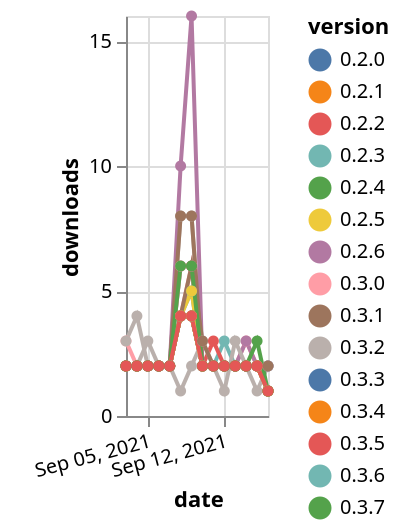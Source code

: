 {"$schema": "https://vega.github.io/schema/vega-lite/v5.json", "description": "A simple bar chart with embedded data.", "data": {"values": [{"date": "2021-09-03", "total": 2923, "delta": 2, "version": "0.3.4"}, {"date": "2021-09-04", "total": 2925, "delta": 2, "version": "0.3.4"}, {"date": "2021-09-05", "total": 2927, "delta": 2, "version": "0.3.4"}, {"date": "2021-09-06", "total": 2929, "delta": 2, "version": "0.3.4"}, {"date": "2021-09-07", "total": 2931, "delta": 2, "version": "0.3.4"}, {"date": "2021-09-08", "total": 2935, "delta": 4, "version": "0.3.4"}, {"date": "2021-09-09", "total": 2939, "delta": 4, "version": "0.3.4"}, {"date": "2021-09-10", "total": 2941, "delta": 2, "version": "0.3.4"}, {"date": "2021-09-11", "total": 2943, "delta": 2, "version": "0.3.4"}, {"date": "2021-09-12", "total": 2945, "delta": 2, "version": "0.3.4"}, {"date": "2021-09-13", "total": 2947, "delta": 2, "version": "0.3.4"}, {"date": "2021-09-14", "total": 2949, "delta": 2, "version": "0.3.4"}, {"date": "2021-09-15", "total": 2951, "delta": 2, "version": "0.3.4"}, {"date": "2021-09-16", "total": 2952, "delta": 1, "version": "0.3.4"}, {"date": "2021-09-03", "total": 2401, "delta": 2, "version": "0.2.0"}, {"date": "2021-09-04", "total": 2403, "delta": 2, "version": "0.2.0"}, {"date": "2021-09-05", "total": 2405, "delta": 2, "version": "0.2.0"}, {"date": "2021-09-06", "total": 2407, "delta": 2, "version": "0.2.0"}, {"date": "2021-09-07", "total": 2409, "delta": 2, "version": "0.2.0"}, {"date": "2021-09-08", "total": 2413, "delta": 4, "version": "0.2.0"}, {"date": "2021-09-09", "total": 2417, "delta": 4, "version": "0.2.0"}, {"date": "2021-09-10", "total": 2419, "delta": 2, "version": "0.2.0"}, {"date": "2021-09-11", "total": 2421, "delta": 2, "version": "0.2.0"}, {"date": "2021-09-12", "total": 2423, "delta": 2, "version": "0.2.0"}, {"date": "2021-09-13", "total": 2425, "delta": 2, "version": "0.2.0"}, {"date": "2021-09-14", "total": 2427, "delta": 2, "version": "0.2.0"}, {"date": "2021-09-15", "total": 2429, "delta": 2, "version": "0.2.0"}, {"date": "2021-09-16", "total": 2430, "delta": 1, "version": "0.2.0"}, {"date": "2021-09-03", "total": 1763, "delta": 3, "version": "0.4.0"}, {"date": "2021-09-04", "total": 1765, "delta": 2, "version": "0.4.0"}, {"date": "2021-09-05", "total": 1767, "delta": 2, "version": "0.4.0"}, {"date": "2021-09-06", "total": 1769, "delta": 2, "version": "0.4.0"}, {"date": "2021-09-07", "total": 1771, "delta": 2, "version": "0.4.0"}, {"date": "2021-09-08", "total": 1775, "delta": 4, "version": "0.4.0"}, {"date": "2021-09-09", "total": 1781, "delta": 6, "version": "0.4.0"}, {"date": "2021-09-10", "total": 1783, "delta": 2, "version": "0.4.0"}, {"date": "2021-09-11", "total": 1785, "delta": 2, "version": "0.4.0"}, {"date": "2021-09-12", "total": 1787, "delta": 2, "version": "0.4.0"}, {"date": "2021-09-13", "total": 1789, "delta": 2, "version": "0.4.0"}, {"date": "2021-09-14", "total": 1791, "delta": 2, "version": "0.4.0"}, {"date": "2021-09-15", "total": 1793, "delta": 2, "version": "0.4.0"}, {"date": "2021-09-16", "total": 1794, "delta": 1, "version": "0.4.0"}, {"date": "2021-09-03", "total": 2414, "delta": 2, "version": "0.3.6"}, {"date": "2021-09-04", "total": 2416, "delta": 2, "version": "0.3.6"}, {"date": "2021-09-05", "total": 2418, "delta": 2, "version": "0.3.6"}, {"date": "2021-09-06", "total": 2420, "delta": 2, "version": "0.3.6"}, {"date": "2021-09-07", "total": 2422, "delta": 2, "version": "0.3.6"}, {"date": "2021-09-08", "total": 2426, "delta": 4, "version": "0.3.6"}, {"date": "2021-09-09", "total": 2431, "delta": 5, "version": "0.3.6"}, {"date": "2021-09-10", "total": 2433, "delta": 2, "version": "0.3.6"}, {"date": "2021-09-11", "total": 2435, "delta": 2, "version": "0.3.6"}, {"date": "2021-09-12", "total": 2438, "delta": 3, "version": "0.3.6"}, {"date": "2021-09-13", "total": 2440, "delta": 2, "version": "0.3.6"}, {"date": "2021-09-14", "total": 2442, "delta": 2, "version": "0.3.6"}, {"date": "2021-09-15", "total": 2444, "delta": 2, "version": "0.3.6"}, {"date": "2021-09-16", "total": 2445, "delta": 1, "version": "0.3.6"}, {"date": "2021-09-03", "total": 2422, "delta": 2, "version": "0.2.3"}, {"date": "2021-09-04", "total": 2424, "delta": 2, "version": "0.2.3"}, {"date": "2021-09-05", "total": 2426, "delta": 2, "version": "0.2.3"}, {"date": "2021-09-06", "total": 2428, "delta": 2, "version": "0.2.3"}, {"date": "2021-09-07", "total": 2430, "delta": 2, "version": "0.2.3"}, {"date": "2021-09-08", "total": 2434, "delta": 4, "version": "0.2.3"}, {"date": "2021-09-09", "total": 2438, "delta": 4, "version": "0.2.3"}, {"date": "2021-09-10", "total": 2440, "delta": 2, "version": "0.2.3"}, {"date": "2021-09-11", "total": 2442, "delta": 2, "version": "0.2.3"}, {"date": "2021-09-12", "total": 2444, "delta": 2, "version": "0.2.3"}, {"date": "2021-09-13", "total": 2446, "delta": 2, "version": "0.2.3"}, {"date": "2021-09-14", "total": 2448, "delta": 2, "version": "0.2.3"}, {"date": "2021-09-15", "total": 2450, "delta": 2, "version": "0.2.3"}, {"date": "2021-09-16", "total": 2451, "delta": 1, "version": "0.2.3"}, {"date": "2021-09-03", "total": 2407, "delta": 2, "version": "0.2.4"}, {"date": "2021-09-04", "total": 2409, "delta": 2, "version": "0.2.4"}, {"date": "2021-09-05", "total": 2411, "delta": 2, "version": "0.2.4"}, {"date": "2021-09-06", "total": 2413, "delta": 2, "version": "0.2.4"}, {"date": "2021-09-07", "total": 2415, "delta": 2, "version": "0.2.4"}, {"date": "2021-09-08", "total": 2419, "delta": 4, "version": "0.2.4"}, {"date": "2021-09-09", "total": 2423, "delta": 4, "version": "0.2.4"}, {"date": "2021-09-10", "total": 2425, "delta": 2, "version": "0.2.4"}, {"date": "2021-09-11", "total": 2427, "delta": 2, "version": "0.2.4"}, {"date": "2021-09-12", "total": 2429, "delta": 2, "version": "0.2.4"}, {"date": "2021-09-13", "total": 2431, "delta": 2, "version": "0.2.4"}, {"date": "2021-09-14", "total": 2433, "delta": 2, "version": "0.2.4"}, {"date": "2021-09-15", "total": 2435, "delta": 2, "version": "0.2.4"}, {"date": "2021-09-16", "total": 2436, "delta": 1, "version": "0.2.4"}, {"date": "2021-09-03", "total": 2421, "delta": 2, "version": "0.2.1"}, {"date": "2021-09-04", "total": 2423, "delta": 2, "version": "0.2.1"}, {"date": "2021-09-05", "total": 2425, "delta": 2, "version": "0.2.1"}, {"date": "2021-09-06", "total": 2427, "delta": 2, "version": "0.2.1"}, {"date": "2021-09-07", "total": 2429, "delta": 2, "version": "0.2.1"}, {"date": "2021-09-08", "total": 2433, "delta": 4, "version": "0.2.1"}, {"date": "2021-09-09", "total": 2437, "delta": 4, "version": "0.2.1"}, {"date": "2021-09-10", "total": 2439, "delta": 2, "version": "0.2.1"}, {"date": "2021-09-11", "total": 2441, "delta": 2, "version": "0.2.1"}, {"date": "2021-09-12", "total": 2443, "delta": 2, "version": "0.2.1"}, {"date": "2021-09-13", "total": 2445, "delta": 2, "version": "0.2.1"}, {"date": "2021-09-14", "total": 2447, "delta": 2, "version": "0.2.1"}, {"date": "2021-09-15", "total": 2449, "delta": 2, "version": "0.2.1"}, {"date": "2021-09-16", "total": 2450, "delta": 1, "version": "0.2.1"}, {"date": "2021-09-03", "total": 3110, "delta": 2, "version": "0.3.5"}, {"date": "2021-09-04", "total": 3112, "delta": 2, "version": "0.3.5"}, {"date": "2021-09-05", "total": 3114, "delta": 2, "version": "0.3.5"}, {"date": "2021-09-06", "total": 3116, "delta": 2, "version": "0.3.5"}, {"date": "2021-09-07", "total": 3118, "delta": 2, "version": "0.3.5"}, {"date": "2021-09-08", "total": 3122, "delta": 4, "version": "0.3.5"}, {"date": "2021-09-09", "total": 3126, "delta": 4, "version": "0.3.5"}, {"date": "2021-09-10", "total": 3128, "delta": 2, "version": "0.3.5"}, {"date": "2021-09-11", "total": 3131, "delta": 3, "version": "0.3.5"}, {"date": "2021-09-12", "total": 3133, "delta": 2, "version": "0.3.5"}, {"date": "2021-09-13", "total": 3135, "delta": 2, "version": "0.3.5"}, {"date": "2021-09-14", "total": 3137, "delta": 2, "version": "0.3.5"}, {"date": "2021-09-15", "total": 3139, "delta": 2, "version": "0.3.5"}, {"date": "2021-09-16", "total": 3140, "delta": 1, "version": "0.3.5"}, {"date": "2021-09-03", "total": 2374, "delta": 2, "version": "0.3.3"}, {"date": "2021-09-04", "total": 2376, "delta": 2, "version": "0.3.3"}, {"date": "2021-09-05", "total": 2378, "delta": 2, "version": "0.3.3"}, {"date": "2021-09-06", "total": 2380, "delta": 2, "version": "0.3.3"}, {"date": "2021-09-07", "total": 2382, "delta": 2, "version": "0.3.3"}, {"date": "2021-09-08", "total": 2386, "delta": 4, "version": "0.3.3"}, {"date": "2021-09-09", "total": 2390, "delta": 4, "version": "0.3.3"}, {"date": "2021-09-10", "total": 2392, "delta": 2, "version": "0.3.3"}, {"date": "2021-09-11", "total": 2394, "delta": 2, "version": "0.3.3"}, {"date": "2021-09-12", "total": 2396, "delta": 2, "version": "0.3.3"}, {"date": "2021-09-13", "total": 2398, "delta": 2, "version": "0.3.3"}, {"date": "2021-09-14", "total": 2400, "delta": 2, "version": "0.3.3"}, {"date": "2021-09-15", "total": 2402, "delta": 2, "version": "0.3.3"}, {"date": "2021-09-16", "total": 2404, "delta": 2, "version": "0.3.3"}, {"date": "2021-09-03", "total": 2756, "delta": 2, "version": "0.2.6"}, {"date": "2021-09-04", "total": 2758, "delta": 2, "version": "0.2.6"}, {"date": "2021-09-05", "total": 2760, "delta": 2, "version": "0.2.6"}, {"date": "2021-09-06", "total": 2762, "delta": 2, "version": "0.2.6"}, {"date": "2021-09-07", "total": 2764, "delta": 2, "version": "0.2.6"}, {"date": "2021-09-08", "total": 2770, "delta": 6, "version": "0.2.6"}, {"date": "2021-09-09", "total": 2776, "delta": 6, "version": "0.2.6"}, {"date": "2021-09-10", "total": 2778, "delta": 2, "version": "0.2.6"}, {"date": "2021-09-11", "total": 2780, "delta": 2, "version": "0.2.6"}, {"date": "2021-09-12", "total": 2782, "delta": 2, "version": "0.2.6"}, {"date": "2021-09-13", "total": 2784, "delta": 2, "version": "0.2.6"}, {"date": "2021-09-14", "total": 2786, "delta": 2, "version": "0.2.6"}, {"date": "2021-09-15", "total": 2788, "delta": 2, "version": "0.2.6"}, {"date": "2021-09-16", "total": 2790, "delta": 2, "version": "0.2.6"}, {"date": "2021-09-03", "total": 3232, "delta": 2, "version": "0.3.2"}, {"date": "2021-09-04", "total": 3234, "delta": 2, "version": "0.3.2"}, {"date": "2021-09-05", "total": 3237, "delta": 3, "version": "0.3.2"}, {"date": "2021-09-06", "total": 3239, "delta": 2, "version": "0.3.2"}, {"date": "2021-09-07", "total": 3241, "delta": 2, "version": "0.3.2"}, {"date": "2021-09-08", "total": 3249, "delta": 8, "version": "0.3.2"}, {"date": "2021-09-09", "total": 3257, "delta": 8, "version": "0.3.2"}, {"date": "2021-09-10", "total": 3259, "delta": 2, "version": "0.3.2"}, {"date": "2021-09-11", "total": 3261, "delta": 2, "version": "0.3.2"}, {"date": "2021-09-12", "total": 3263, "delta": 2, "version": "0.3.2"}, {"date": "2021-09-13", "total": 3265, "delta": 2, "version": "0.3.2"}, {"date": "2021-09-14", "total": 3267, "delta": 2, "version": "0.3.2"}, {"date": "2021-09-15", "total": 3269, "delta": 2, "version": "0.3.2"}, {"date": "2021-09-16", "total": 3270, "delta": 1, "version": "0.3.2"}, {"date": "2021-09-03", "total": 2751, "delta": 2, "version": "0.3.0"}, {"date": "2021-09-04", "total": 2753, "delta": 2, "version": "0.3.0"}, {"date": "2021-09-05", "total": 2755, "delta": 2, "version": "0.3.0"}, {"date": "2021-09-06", "total": 2757, "delta": 2, "version": "0.3.0"}, {"date": "2021-09-07", "total": 2759, "delta": 2, "version": "0.3.0"}, {"date": "2021-09-08", "total": 2765, "delta": 6, "version": "0.3.0"}, {"date": "2021-09-09", "total": 2771, "delta": 6, "version": "0.3.0"}, {"date": "2021-09-10", "total": 2773, "delta": 2, "version": "0.3.0"}, {"date": "2021-09-11", "total": 2775, "delta": 2, "version": "0.3.0"}, {"date": "2021-09-12", "total": 2777, "delta": 2, "version": "0.3.0"}, {"date": "2021-09-13", "total": 2779, "delta": 2, "version": "0.3.0"}, {"date": "2021-09-14", "total": 2782, "delta": 3, "version": "0.3.0"}, {"date": "2021-09-15", "total": 2784, "delta": 2, "version": "0.3.0"}, {"date": "2021-09-16", "total": 2785, "delta": 1, "version": "0.3.0"}, {"date": "2021-09-03", "total": 3438, "delta": 2, "version": "0.3.9"}, {"date": "2021-09-04", "total": 3440, "delta": 2, "version": "0.3.9"}, {"date": "2021-09-05", "total": 3442, "delta": 2, "version": "0.3.9"}, {"date": "2021-09-06", "total": 3444, "delta": 2, "version": "0.3.9"}, {"date": "2021-09-07", "total": 3446, "delta": 2, "version": "0.3.9"}, {"date": "2021-09-08", "total": 3456, "delta": 10, "version": "0.3.9"}, {"date": "2021-09-09", "total": 3472, "delta": 16, "version": "0.3.9"}, {"date": "2021-09-10", "total": 3474, "delta": 2, "version": "0.3.9"}, {"date": "2021-09-11", "total": 3476, "delta": 2, "version": "0.3.9"}, {"date": "2021-09-12", "total": 3478, "delta": 2, "version": "0.3.9"}, {"date": "2021-09-13", "total": 3480, "delta": 2, "version": "0.3.9"}, {"date": "2021-09-14", "total": 3483, "delta": 3, "version": "0.3.9"}, {"date": "2021-09-15", "total": 3485, "delta": 2, "version": "0.3.9"}, {"date": "2021-09-16", "total": 3486, "delta": 1, "version": "0.3.9"}, {"date": "2021-09-03", "total": 2219, "delta": 2, "version": "0.3.8"}, {"date": "2021-09-04", "total": 2221, "delta": 2, "version": "0.3.8"}, {"date": "2021-09-05", "total": 2223, "delta": 2, "version": "0.3.8"}, {"date": "2021-09-06", "total": 2225, "delta": 2, "version": "0.3.8"}, {"date": "2021-09-07", "total": 2227, "delta": 2, "version": "0.3.8"}, {"date": "2021-09-08", "total": 2231, "delta": 4, "version": "0.3.8"}, {"date": "2021-09-09", "total": 2236, "delta": 5, "version": "0.3.8"}, {"date": "2021-09-10", "total": 2238, "delta": 2, "version": "0.3.8"}, {"date": "2021-09-11", "total": 2240, "delta": 2, "version": "0.3.8"}, {"date": "2021-09-12", "total": 2242, "delta": 2, "version": "0.3.8"}, {"date": "2021-09-13", "total": 2244, "delta": 2, "version": "0.3.8"}, {"date": "2021-09-14", "total": 2246, "delta": 2, "version": "0.3.8"}, {"date": "2021-09-15", "total": 2248, "delta": 2, "version": "0.3.8"}, {"date": "2021-09-16", "total": 2249, "delta": 1, "version": "0.3.8"}, {"date": "2021-09-03", "total": 630, "delta": 3, "version": "1.0"}, {"date": "2021-09-04", "total": 634, "delta": 4, "version": "1.0"}, {"date": "2021-09-05", "total": 636, "delta": 2, "version": "1.0"}, {"date": "2021-09-06", "total": 638, "delta": 2, "version": "1.0"}, {"date": "2021-09-07", "total": 640, "delta": 2, "version": "1.0"}, {"date": "2021-09-08", "total": 641, "delta": 1, "version": "1.0"}, {"date": "2021-09-09", "total": 643, "delta": 2, "version": "1.0"}, {"date": "2021-09-10", "total": 646, "delta": 3, "version": "1.0"}, {"date": "2021-09-11", "total": 648, "delta": 2, "version": "1.0"}, {"date": "2021-09-12", "total": 649, "delta": 1, "version": "1.0"}, {"date": "2021-09-13", "total": 652, "delta": 3, "version": "1.0"}, {"date": "2021-09-14", "total": 654, "delta": 2, "version": "1.0"}, {"date": "2021-09-15", "total": 655, "delta": 1, "version": "1.0"}, {"date": "2021-09-16", "total": 657, "delta": 2, "version": "1.0"}, {"date": "2021-09-03", "total": 2414, "delta": 2, "version": "0.2.5"}, {"date": "2021-09-04", "total": 2416, "delta": 2, "version": "0.2.5"}, {"date": "2021-09-05", "total": 2418, "delta": 2, "version": "0.2.5"}, {"date": "2021-09-06", "total": 2420, "delta": 2, "version": "0.2.5"}, {"date": "2021-09-07", "total": 2422, "delta": 2, "version": "0.2.5"}, {"date": "2021-09-08", "total": 2426, "delta": 4, "version": "0.2.5"}, {"date": "2021-09-09", "total": 2430, "delta": 4, "version": "0.2.5"}, {"date": "2021-09-10", "total": 2432, "delta": 2, "version": "0.2.5"}, {"date": "2021-09-11", "total": 2434, "delta": 2, "version": "0.2.5"}, {"date": "2021-09-12", "total": 2436, "delta": 2, "version": "0.2.5"}, {"date": "2021-09-13", "total": 2438, "delta": 2, "version": "0.2.5"}, {"date": "2021-09-14", "total": 2440, "delta": 2, "version": "0.2.5"}, {"date": "2021-09-15", "total": 2442, "delta": 2, "version": "0.2.5"}, {"date": "2021-09-16", "total": 2443, "delta": 1, "version": "0.2.5"}, {"date": "2021-09-03", "total": 1955, "delta": 2, "version": "0.4.1"}, {"date": "2021-09-04", "total": 1957, "delta": 2, "version": "0.4.1"}, {"date": "2021-09-05", "total": 1959, "delta": 2, "version": "0.4.1"}, {"date": "2021-09-06", "total": 1961, "delta": 2, "version": "0.4.1"}, {"date": "2021-09-07", "total": 1963, "delta": 2, "version": "0.4.1"}, {"date": "2021-09-08", "total": 1967, "delta": 4, "version": "0.4.1"}, {"date": "2021-09-09", "total": 1973, "delta": 6, "version": "0.4.1"}, {"date": "2021-09-10", "total": 1976, "delta": 3, "version": "0.4.1"}, {"date": "2021-09-11", "total": 1978, "delta": 2, "version": "0.4.1"}, {"date": "2021-09-12", "total": 1980, "delta": 2, "version": "0.4.1"}, {"date": "2021-09-13", "total": 1982, "delta": 2, "version": "0.4.1"}, {"date": "2021-09-14", "total": 1984, "delta": 2, "version": "0.4.1"}, {"date": "2021-09-15", "total": 1986, "delta": 2, "version": "0.4.1"}, {"date": "2021-09-16", "total": 1987, "delta": 1, "version": "0.4.1"}, {"date": "2021-09-03", "total": 2956, "delta": 2, "version": "0.3.1"}, {"date": "2021-09-04", "total": 2958, "delta": 2, "version": "0.3.1"}, {"date": "2021-09-05", "total": 2960, "delta": 2, "version": "0.3.1"}, {"date": "2021-09-06", "total": 2962, "delta": 2, "version": "0.3.1"}, {"date": "2021-09-07", "total": 2964, "delta": 2, "version": "0.3.1"}, {"date": "2021-09-08", "total": 2972, "delta": 8, "version": "0.3.1"}, {"date": "2021-09-09", "total": 2980, "delta": 8, "version": "0.3.1"}, {"date": "2021-09-10", "total": 2982, "delta": 2, "version": "0.3.1"}, {"date": "2021-09-11", "total": 2984, "delta": 2, "version": "0.3.1"}, {"date": "2021-09-12", "total": 2986, "delta": 2, "version": "0.3.1"}, {"date": "2021-09-13", "total": 2988, "delta": 2, "version": "0.3.1"}, {"date": "2021-09-14", "total": 2990, "delta": 2, "version": "0.3.1"}, {"date": "2021-09-15", "total": 2992, "delta": 2, "version": "0.3.1"}, {"date": "2021-09-16", "total": 2994, "delta": 2, "version": "0.3.1"}, {"date": "2021-09-03", "total": 2766, "delta": 2, "version": "0.3.7"}, {"date": "2021-09-04", "total": 2768, "delta": 2, "version": "0.3.7"}, {"date": "2021-09-05", "total": 2770, "delta": 2, "version": "0.3.7"}, {"date": "2021-09-06", "total": 2772, "delta": 2, "version": "0.3.7"}, {"date": "2021-09-07", "total": 2774, "delta": 2, "version": "0.3.7"}, {"date": "2021-09-08", "total": 2780, "delta": 6, "version": "0.3.7"}, {"date": "2021-09-09", "total": 2786, "delta": 6, "version": "0.3.7"}, {"date": "2021-09-10", "total": 2788, "delta": 2, "version": "0.3.7"}, {"date": "2021-09-11", "total": 2790, "delta": 2, "version": "0.3.7"}, {"date": "2021-09-12", "total": 2792, "delta": 2, "version": "0.3.7"}, {"date": "2021-09-13", "total": 2794, "delta": 2, "version": "0.3.7"}, {"date": "2021-09-14", "total": 2796, "delta": 2, "version": "0.3.7"}, {"date": "2021-09-15", "total": 2799, "delta": 3, "version": "0.3.7"}, {"date": "2021-09-16", "total": 2800, "delta": 1, "version": "0.3.7"}, {"date": "2021-09-03", "total": 2394, "delta": 2, "version": "0.2.2"}, {"date": "2021-09-04", "total": 2396, "delta": 2, "version": "0.2.2"}, {"date": "2021-09-05", "total": 2398, "delta": 2, "version": "0.2.2"}, {"date": "2021-09-06", "total": 2400, "delta": 2, "version": "0.2.2"}, {"date": "2021-09-07", "total": 2402, "delta": 2, "version": "0.2.2"}, {"date": "2021-09-08", "total": 2406, "delta": 4, "version": "0.2.2"}, {"date": "2021-09-09", "total": 2410, "delta": 4, "version": "0.2.2"}, {"date": "2021-09-10", "total": 2412, "delta": 2, "version": "0.2.2"}, {"date": "2021-09-11", "total": 2414, "delta": 2, "version": "0.2.2"}, {"date": "2021-09-12", "total": 2416, "delta": 2, "version": "0.2.2"}, {"date": "2021-09-13", "total": 2418, "delta": 2, "version": "0.2.2"}, {"date": "2021-09-14", "total": 2420, "delta": 2, "version": "0.2.2"}, {"date": "2021-09-15", "total": 2422, "delta": 2, "version": "0.2.2"}, {"date": "2021-09-16", "total": 2423, "delta": 1, "version": "0.2.2"}]}, "width": "container", "mark": {"type": "line", "point": {"filled": true}}, "encoding": {"x": {"field": "date", "type": "temporal", "timeUnit": "yearmonthdate", "title": "date", "axis": {"labelAngle": -15}}, "y": {"field": "delta", "type": "quantitative", "title": "downloads"}, "color": {"field": "version", "type": "nominal"}, "tooltip": {"field": "delta"}}}